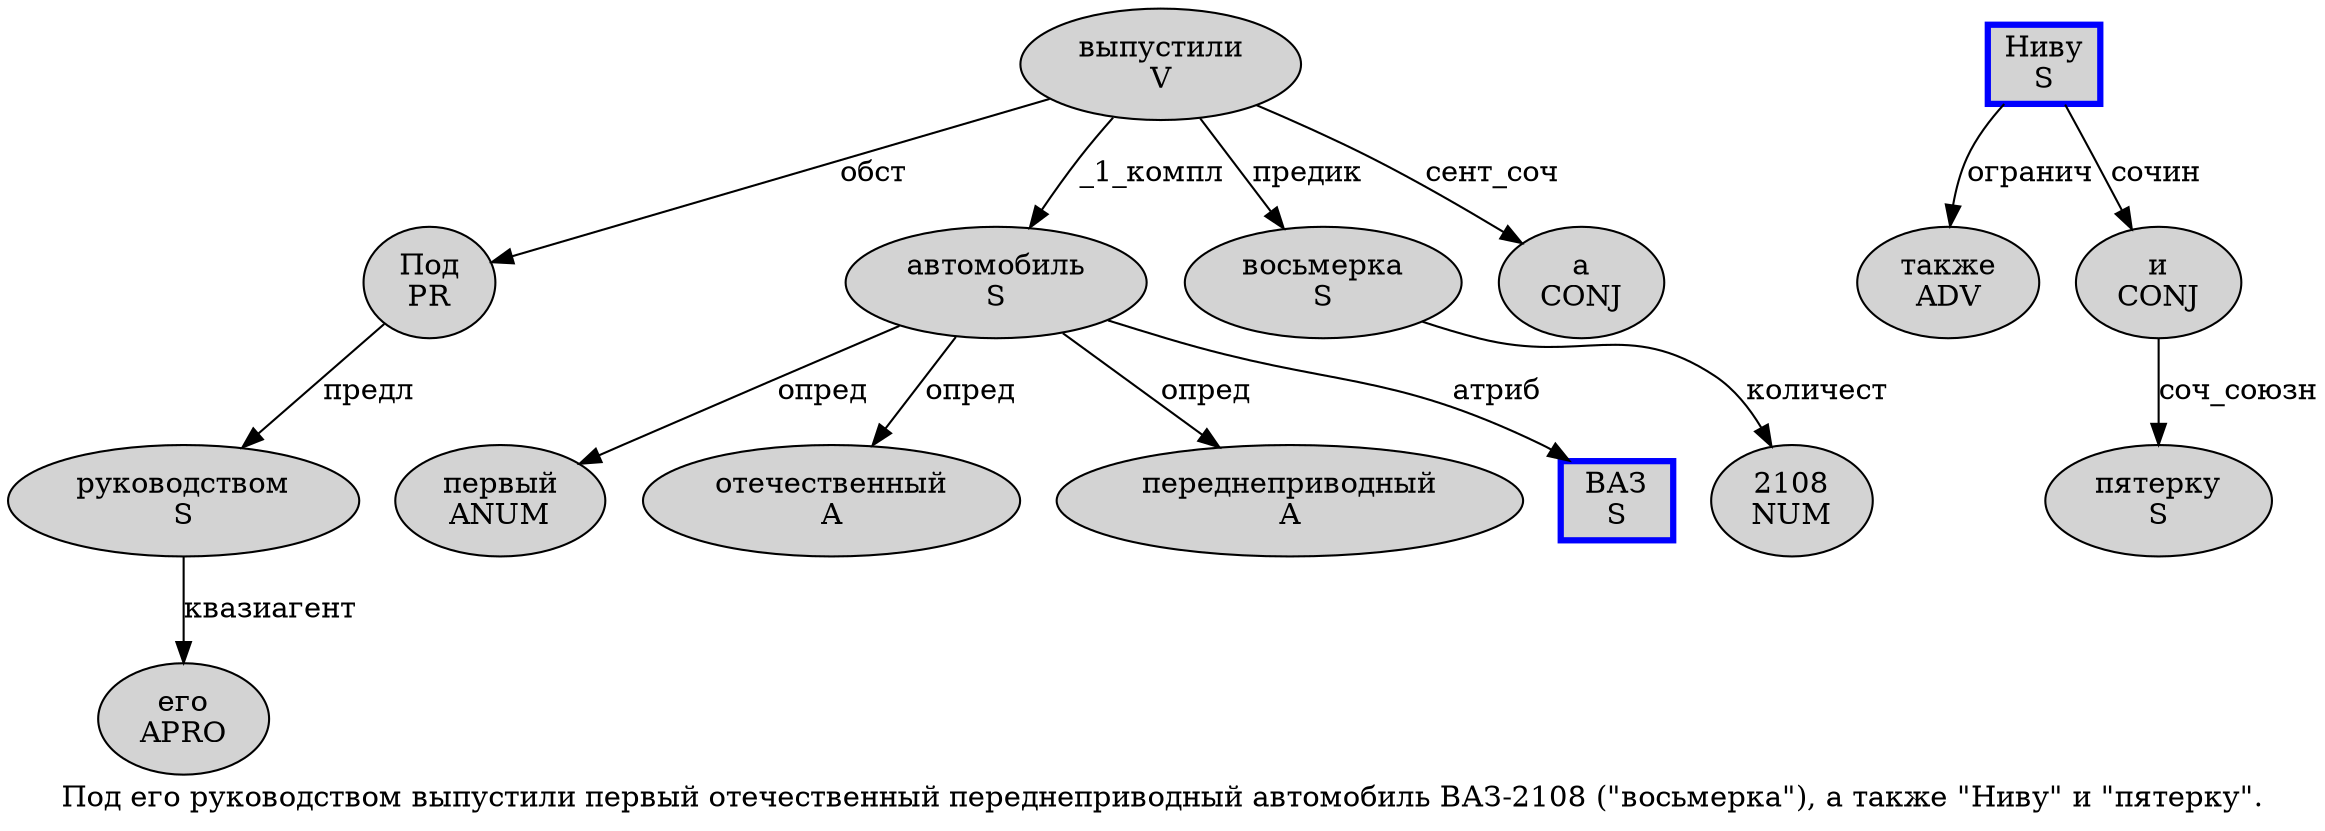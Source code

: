 digraph SENTENCE_411 {
	graph [label="Под его руководством выпустили первый отечественный переднеприводный автомобиль ВАЗ-2108 (\"восьмерка\"), а также \"Ниву\" и \"пятерку\"."]
	node [style=filled]
		0 [label="Под
PR" color="" fillcolor=lightgray penwidth=1 shape=ellipse]
		1 [label="его
APRO" color="" fillcolor=lightgray penwidth=1 shape=ellipse]
		2 [label="руководством
S" color="" fillcolor=lightgray penwidth=1 shape=ellipse]
		3 [label="выпустили
V" color="" fillcolor=lightgray penwidth=1 shape=ellipse]
		4 [label="первый
ANUM" color="" fillcolor=lightgray penwidth=1 shape=ellipse]
		5 [label="отечественный
A" color="" fillcolor=lightgray penwidth=1 shape=ellipse]
		6 [label="переднеприводный
A" color="" fillcolor=lightgray penwidth=1 shape=ellipse]
		7 [label="автомобиль
S" color="" fillcolor=lightgray penwidth=1 shape=ellipse]
		8 [label="ВАЗ
S" color=blue fillcolor=lightgray penwidth=3 shape=box]
		10 [label="2108
NUM" color="" fillcolor=lightgray penwidth=1 shape=ellipse]
		13 [label="восьмерка
S" color="" fillcolor=lightgray penwidth=1 shape=ellipse]
		17 [label="а
CONJ" color="" fillcolor=lightgray penwidth=1 shape=ellipse]
		18 [label="также
ADV" color="" fillcolor=lightgray penwidth=1 shape=ellipse]
		20 [label="Ниву
S" color=blue fillcolor=lightgray penwidth=3 shape=box]
		22 [label="и
CONJ" color="" fillcolor=lightgray penwidth=1 shape=ellipse]
		24 [label="пятерку
S" color="" fillcolor=lightgray penwidth=1 shape=ellipse]
			2 -> 1 [label="квазиагент"]
			20 -> 18 [label="огранич"]
			20 -> 22 [label="сочин"]
			22 -> 24 [label="соч_союзн"]
			3 -> 0 [label="обст"]
			3 -> 7 [label="_1_компл"]
			3 -> 13 [label="предик"]
			3 -> 17 [label="сент_соч"]
			13 -> 10 [label="количест"]
			7 -> 4 [label="опред"]
			7 -> 5 [label="опред"]
			7 -> 6 [label="опред"]
			7 -> 8 [label="атриб"]
			0 -> 2 [label="предл"]
}